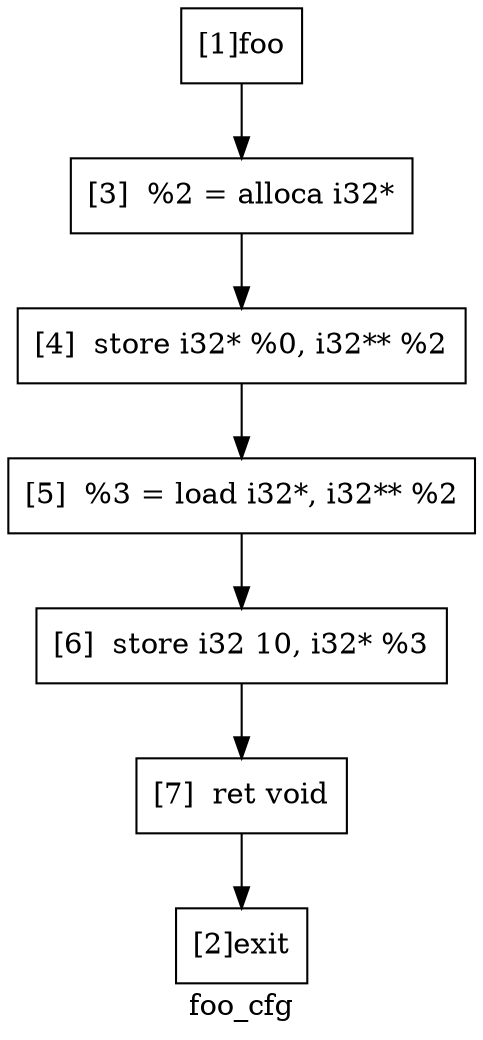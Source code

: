 digraph "foo_cfg"{
	label="foo_cfg";


	// Define the nodes
	N1 [shape=rectangle, color=black,label="[1]foo"];
	N2 [shape=rectangle, color=black,label="[2]exit"];
	N3 [shape=rectangle, color=black,label="[3]  %2 = alloca i32*"];
	N4 [shape=rectangle, color=black,label="[4]  store i32* %0, i32** %2"];
	N5 [shape=rectangle, color=black,label="[5]  %3 = load i32*, i32** %2"];
	N6 [shape=rectangle, color=black,label="[6]  store i32 10, i32* %3"];
	N7 [shape=rectangle, color=black,label="[7]  ret void"];


	// Define the edges
	N1 -> N3[color=black,label=""];
	N3 -> N4[color=black,label=""];
	N4 -> N5[color=black,label=""];
	N5 -> N6[color=black,label=""];
	N6 -> N7[color=black,label=""];
	N7 -> N2[color=black,label=""];
}
